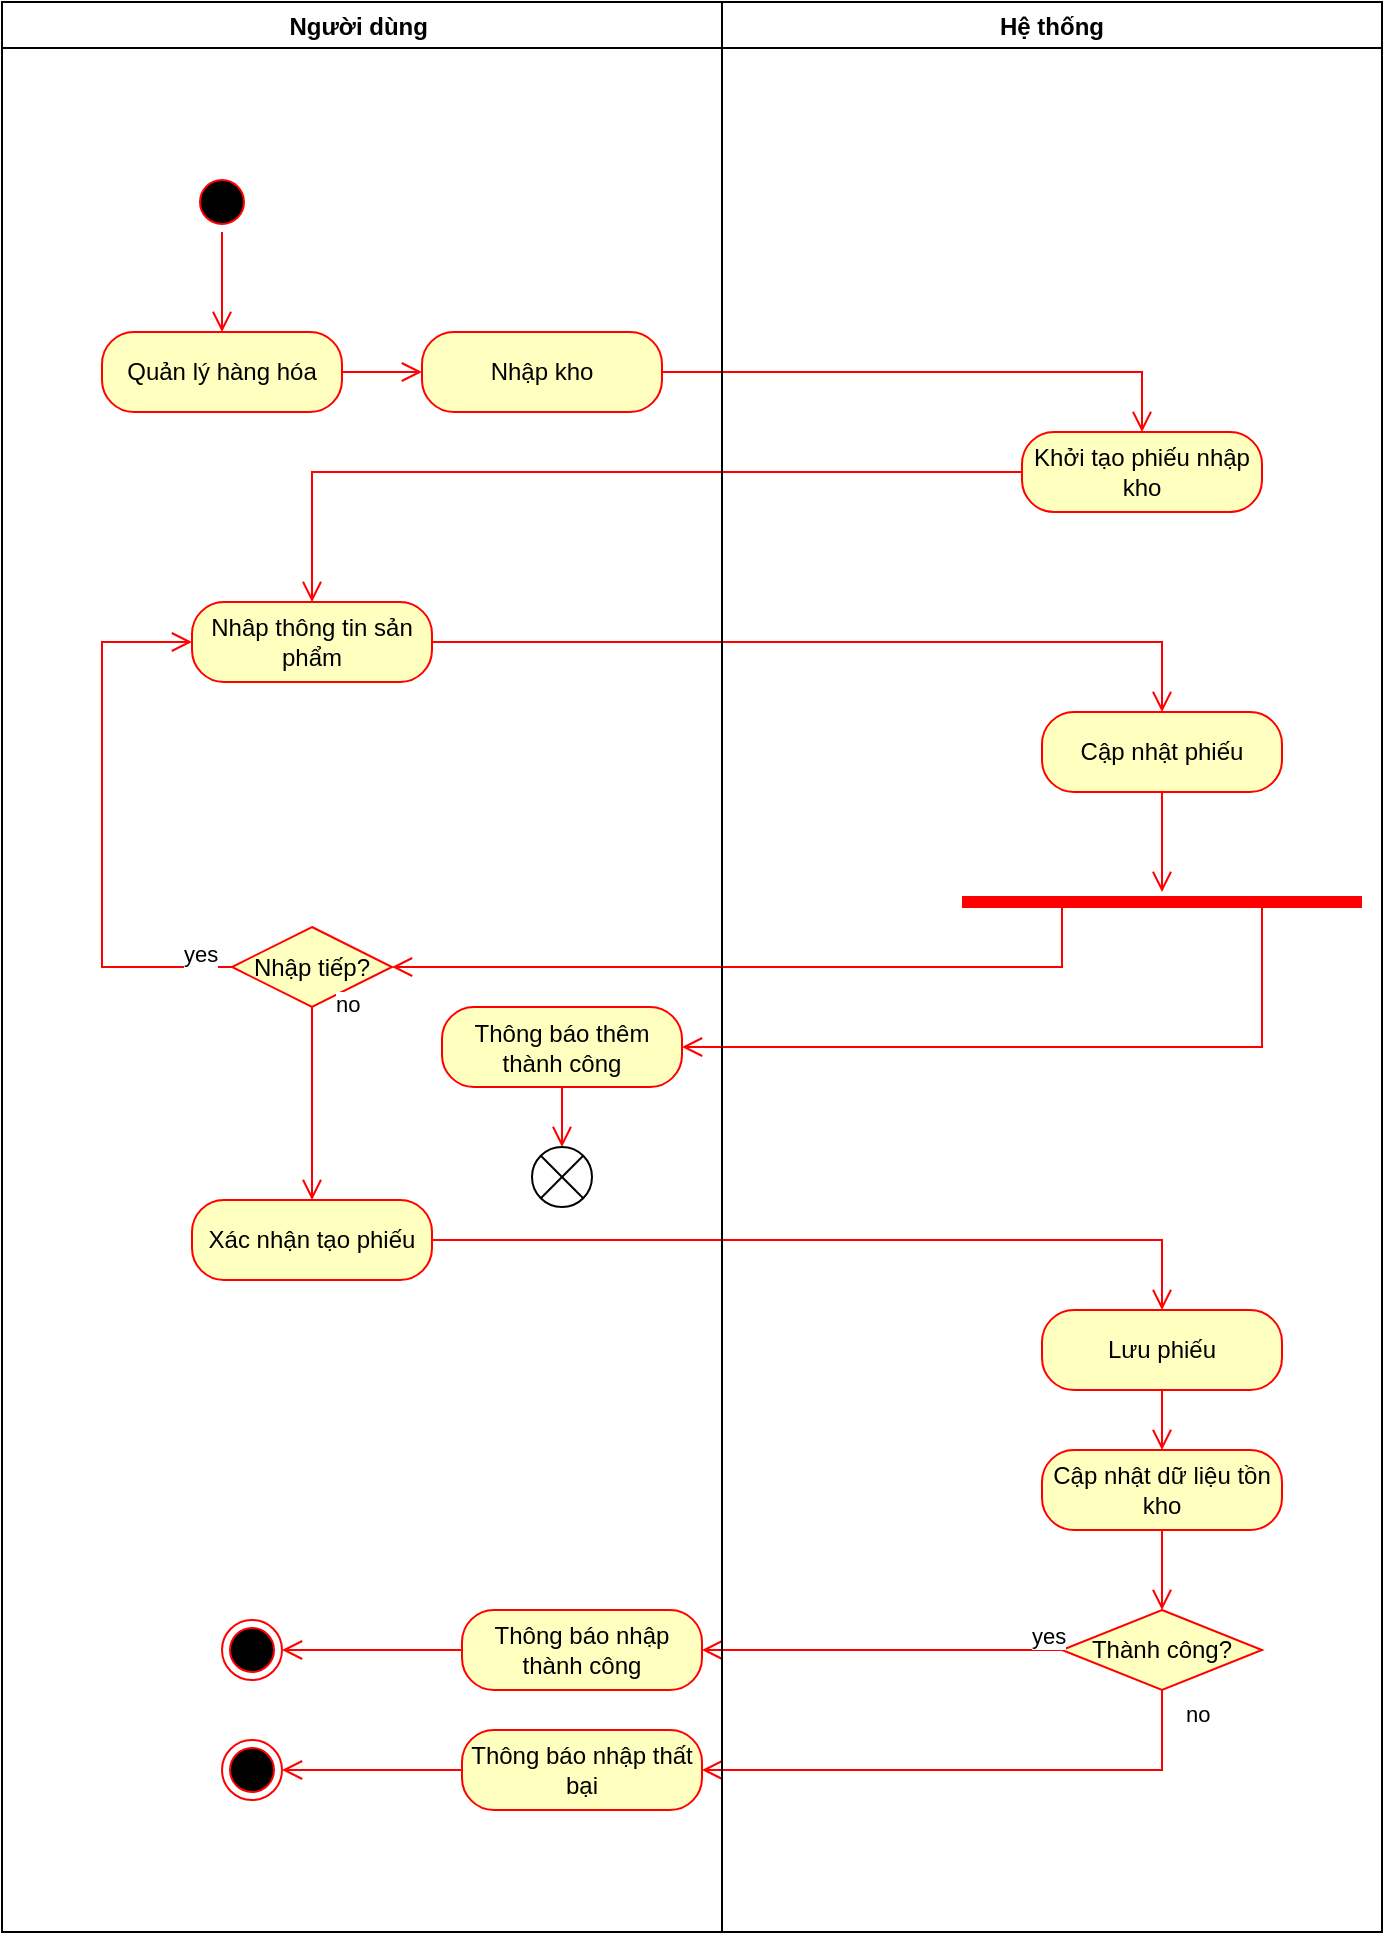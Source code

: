 <mxfile version="16.4.0" type="device"><diagram id="31UACYZxFGC5znf5eEVB" name="Page-1"><mxGraphModel dx="868" dy="561" grid="1" gridSize="10" guides="1" tooltips="1" connect="1" arrows="1" fold="1" page="1" pageScale="1" pageWidth="827" pageHeight="1169" math="0" shadow="0"><root><mxCell id="0"/><mxCell id="1" parent="0"/><mxCell id="YMSVALnyplzQSoRRzIv0-10" value="Khởi tạo phiếu nhập kho" style="rounded=1;whiteSpace=wrap;html=1;arcSize=40;fontColor=#000000;fillColor=#ffffc0;strokeColor=#ff0000;" parent="1" vertex="1"><mxGeometry x="520" y="480" width="120" height="40" as="geometry"/></mxCell><mxCell id="YMSVALnyplzQSoRRzIv0-11" value="Nhâp thông tin sản phẩm" style="rounded=1;whiteSpace=wrap;html=1;arcSize=40;fontColor=#000000;fillColor=#ffffc0;strokeColor=#ff0000;" parent="1" vertex="1"><mxGeometry x="105" y="565" width="120" height="40" as="geometry"/></mxCell><mxCell id="AerGnyCce-qo2X4chqw0-2" value="" style="edgeStyle=orthogonalEdgeStyle;html=1;verticalAlign=bottom;endArrow=open;endSize=8;strokeColor=#ff0000;rounded=0;entryX=0.5;entryY=0;entryDx=0;entryDy=0;exitX=1;exitY=0.5;exitDx=0;exitDy=0;" parent="1" source="YMSVALnyplzQSoRRzIv0-8" target="YMSVALnyplzQSoRRzIv0-10" edge="1"><mxGeometry relative="1" as="geometry"><mxPoint x="175" y="370" as="targetPoint"/><mxPoint x="175" y="330" as="sourcePoint"/></mxGeometry></mxCell><mxCell id="AerGnyCce-qo2X4chqw0-4" value="" style="edgeStyle=orthogonalEdgeStyle;html=1;verticalAlign=bottom;endArrow=open;endSize=8;strokeColor=#ff0000;rounded=0;entryX=0.5;entryY=0;entryDx=0;entryDy=0;exitX=0;exitY=0.5;exitDx=0;exitDy=0;" parent="1" source="YMSVALnyplzQSoRRzIv0-10" target="YMSVALnyplzQSoRRzIv0-11" edge="1"><mxGeometry relative="1" as="geometry"><mxPoint x="590" y="490" as="targetPoint"/><mxPoint x="235" y="460" as="sourcePoint"/></mxGeometry></mxCell><mxCell id="AerGnyCce-qo2X4chqw0-5" value="" style="edgeStyle=orthogonalEdgeStyle;html=1;verticalAlign=bottom;endArrow=open;endSize=8;strokeColor=#ff0000;rounded=0;entryX=0.5;entryY=0;entryDx=0;entryDy=0;exitX=1;exitY=0.5;exitDx=0;exitDy=0;" parent="1" source="YMSVALnyplzQSoRRzIv0-11" target="AerGnyCce-qo2X4chqw0-6" edge="1"><mxGeometry relative="1" as="geometry"><mxPoint x="200" y="775" as="targetPoint"/><mxPoint x="250" y="630" as="sourcePoint"/></mxGeometry></mxCell><mxCell id="AerGnyCce-qo2X4chqw0-6" value="Cập nhật phiếu" style="rounded=1;whiteSpace=wrap;html=1;arcSize=40;fontColor=#000000;fillColor=#ffffc0;strokeColor=#ff0000;" parent="1" vertex="1"><mxGeometry x="530" y="620" width="120" height="40" as="geometry"/></mxCell><mxCell id="AerGnyCce-qo2X4chqw0-8" value="yes" style="edgeStyle=orthogonalEdgeStyle;html=1;align=left;verticalAlign=top;endArrow=open;endSize=8;strokeColor=#ff0000;rounded=0;entryX=0;entryY=0.5;entryDx=0;entryDy=0;" parent="1" source="AerGnyCce-qo2X4chqw0-7" target="YMSVALnyplzQSoRRzIv0-11" edge="1"><mxGeometry x="-0.806" y="-20" relative="1" as="geometry"><mxPoint x="130" y="630" as="targetPoint"/><Array as="points"><mxPoint x="60" y="748"/><mxPoint x="60" y="585"/></Array><mxPoint as="offset"/></mxGeometry></mxCell><mxCell id="AerGnyCce-qo2X4chqw0-9" value="" style="edgeStyle=orthogonalEdgeStyle;html=1;verticalAlign=bottom;endArrow=open;endSize=8;strokeColor=#ff0000;rounded=0;exitX=0.5;exitY=1;exitDx=0;exitDy=0;" parent="1" source="AerGnyCce-qo2X4chqw0-6" target="AerGnyCce-qo2X4chqw0-10" edge="1"><mxGeometry relative="1" as="geometry"><mxPoint x="430" y="960" as="targetPoint"/><mxPoint x="280" y="970" as="sourcePoint"/></mxGeometry></mxCell><mxCell id="AerGnyCce-qo2X4chqw0-10" value="" style="shape=line;html=1;strokeWidth=6;strokeColor=#ff0000;" parent="1" vertex="1"><mxGeometry x="490" y="710" width="200" height="10" as="geometry"/></mxCell><mxCell id="AerGnyCce-qo2X4chqw0-11" value="" style="edgeStyle=orthogonalEdgeStyle;html=1;verticalAlign=bottom;endArrow=open;endSize=8;strokeColor=#ff0000;rounded=0;exitX=0.75;exitY=0.5;exitDx=0;exitDy=0;exitPerimeter=0;entryX=1;entryY=0.5;entryDx=0;entryDy=0;" parent="1" source="AerGnyCce-qo2X4chqw0-10" target="AerGnyCce-qo2X4chqw0-13" edge="1"><mxGeometry relative="1" as="geometry"><mxPoint x="590" y="850" as="targetPoint"/><Array as="points"><mxPoint x="640" y="788"/></Array></mxGeometry></mxCell><mxCell id="AerGnyCce-qo2X4chqw0-12" value="" style="edgeStyle=orthogonalEdgeStyle;html=1;verticalAlign=bottom;endArrow=open;endSize=8;strokeColor=#ff0000;rounded=0;exitX=0.25;exitY=0.5;exitDx=0;exitDy=0;exitPerimeter=0;entryX=1;entryY=0.5;entryDx=0;entryDy=0;" parent="1" source="AerGnyCce-qo2X4chqw0-10" target="AerGnyCce-qo2X4chqw0-7" edge="1"><mxGeometry relative="1" as="geometry"><mxPoint x="600" y="860" as="targetPoint"/><mxPoint x="650" y="755" as="sourcePoint"/><Array as="points"><mxPoint x="540" y="748"/></Array></mxGeometry></mxCell><mxCell id="AerGnyCce-qo2X4chqw0-72" value="Người dùng " style="swimlane;" parent="1" vertex="1"><mxGeometry x="10" y="265" width="360" height="965" as="geometry"/></mxCell><mxCell id="YMSVALnyplzQSoRRzIv0-8" value="Nhập kho" style="rounded=1;whiteSpace=wrap;html=1;arcSize=40;fontColor=#000000;fillColor=#ffffc0;strokeColor=#ff0000;" parent="AerGnyCce-qo2X4chqw0-72" vertex="1"><mxGeometry x="210" y="165" width="120" height="40" as="geometry"/></mxCell><mxCell id="YMSVALnyplzQSoRRzIv0-6" value="Quản lý hàng hóa" style="rounded=1;whiteSpace=wrap;html=1;arcSize=40;fontColor=#000000;fillColor=#ffffc0;strokeColor=#ff0000;" parent="AerGnyCce-qo2X4chqw0-72" vertex="1"><mxGeometry x="50" y="165" width="120" height="40" as="geometry"/></mxCell><mxCell id="AerGnyCce-qo2X4chqw0-3" value="" style="edgeStyle=orthogonalEdgeStyle;html=1;verticalAlign=bottom;endArrow=open;endSize=8;strokeColor=#ff0000;rounded=0;entryX=0;entryY=0.5;entryDx=0;entryDy=0;exitX=1;exitY=0.5;exitDx=0;exitDy=0;" parent="AerGnyCce-qo2X4chqw0-72" source="YMSVALnyplzQSoRRzIv0-6" target="YMSVALnyplzQSoRRzIv0-8" edge="1"><mxGeometry relative="1" as="geometry"><mxPoint x="580" y="225" as="targetPoint"/><mxPoint x="225" y="195" as="sourcePoint"/></mxGeometry></mxCell><mxCell id="G9JyKxJp2Q4Ns6dqA01V-5" value="" style="ellipse;html=1;shape=startState;fillColor=#000000;strokeColor=#ff0000;" parent="AerGnyCce-qo2X4chqw0-72" vertex="1"><mxGeometry x="95" y="85" width="30" height="30" as="geometry"/></mxCell><mxCell id="G9JyKxJp2Q4Ns6dqA01V-6" value="" style="edgeStyle=orthogonalEdgeStyle;html=1;verticalAlign=bottom;endArrow=open;endSize=8;strokeColor=#ff0000;rounded=0;entryX=0.5;entryY=0;entryDx=0;entryDy=0;" parent="AerGnyCce-qo2X4chqw0-72" source="G9JyKxJp2Q4Ns6dqA01V-5" target="YMSVALnyplzQSoRRzIv0-6" edge="1"><mxGeometry relative="1" as="geometry"><mxPoint x="155" y="95" as="targetPoint"/></mxGeometry></mxCell><mxCell id="AerGnyCce-qo2X4chqw0-7" value="Nhập tiếp?" style="rhombus;whiteSpace=wrap;html=1;fillColor=#ffffc0;strokeColor=#ff0000;" parent="AerGnyCce-qo2X4chqw0-72" vertex="1"><mxGeometry x="115" y="462.5" width="80" height="40" as="geometry"/></mxCell><mxCell id="AerGnyCce-qo2X4chqw0-13" value="Thông báo thêm thành công" style="rounded=1;whiteSpace=wrap;html=1;arcSize=40;fontColor=#000000;fillColor=#ffffc0;strokeColor=#ff0000;" parent="AerGnyCce-qo2X4chqw0-72" vertex="1"><mxGeometry x="220" y="502.5" width="120" height="40" as="geometry"/></mxCell><mxCell id="AerGnyCce-qo2X4chqw0-14" value="" style="edgeStyle=orthogonalEdgeStyle;html=1;verticalAlign=bottom;endArrow=open;endSize=8;strokeColor=#ff0000;rounded=0;exitX=0.5;exitY=1;exitDx=0;exitDy=0;entryX=0.5;entryY=0;entryDx=0;entryDy=0;entryPerimeter=0;" parent="AerGnyCce-qo2X4chqw0-72" source="AerGnyCce-qo2X4chqw0-13" target="AerGnyCce-qo2X4chqw0-15" edge="1"><mxGeometry relative="1" as="geometry"><mxPoint x="280" y="597.5" as="targetPoint"/><mxPoint x="640" y="457.5" as="sourcePoint"/><Array as="points"/></mxGeometry></mxCell><mxCell id="AerGnyCce-qo2X4chqw0-15" value="" style="verticalLabelPosition=bottom;verticalAlign=top;html=1;shape=mxgraph.flowchart.or;" parent="AerGnyCce-qo2X4chqw0-72" vertex="1"><mxGeometry x="265" y="572.5" width="30" height="30" as="geometry"/></mxCell><mxCell id="AerGnyCce-qo2X4chqw0-16" value="Xác nhận tạo phiếu" style="rounded=1;whiteSpace=wrap;html=1;arcSize=40;fontColor=#000000;fillColor=#ffffc0;strokeColor=#ff0000;" parent="AerGnyCce-qo2X4chqw0-72" vertex="1"><mxGeometry x="95" y="599" width="120" height="40" as="geometry"/></mxCell><mxCell id="AerGnyCce-qo2X4chqw0-19" value="Cập nhật dữ liệu tồn kho" style="rounded=1;whiteSpace=wrap;html=1;arcSize=40;fontColor=#000000;fillColor=#ffffc0;strokeColor=#ff0000;" parent="AerGnyCce-qo2X4chqw0-72" vertex="1"><mxGeometry x="520" y="724" width="120" height="40" as="geometry"/></mxCell><mxCell id="AerGnyCce-qo2X4chqw0-20" value="" style="edgeStyle=orthogonalEdgeStyle;html=1;verticalAlign=bottom;endArrow=open;endSize=8;strokeColor=#ff0000;rounded=0;exitX=1;exitY=0.5;exitDx=0;exitDy=0;entryX=0.5;entryY=0;entryDx=0;entryDy=0;" parent="AerGnyCce-qo2X4chqw0-72" source="AerGnyCce-qo2X4chqw0-16" target="AerGnyCce-qo2X4chqw0-26" edge="1"><mxGeometry relative="1" as="geometry"><mxPoint x="580" y="684" as="targetPoint"/><mxPoint x="540" y="409" as="sourcePoint"/><Array as="points"><mxPoint x="580" y="619"/></Array></mxGeometry></mxCell><mxCell id="AerGnyCce-qo2X4chqw0-22" value="" style="edgeStyle=orthogonalEdgeStyle;html=1;verticalAlign=bottom;endArrow=open;endSize=8;strokeColor=#ff0000;rounded=0;exitX=0.5;exitY=1;exitDx=0;exitDy=0;entryX=0.5;entryY=0;entryDx=0;entryDy=0;" parent="AerGnyCce-qo2X4chqw0-72" source="AerGnyCce-qo2X4chqw0-19" target="AerGnyCce-qo2X4chqw0-34" edge="1"><mxGeometry relative="1" as="geometry"><mxPoint x="580" y="814" as="targetPoint"/></mxGeometry></mxCell><mxCell id="AerGnyCce-qo2X4chqw0-26" value="Lưu phiếu" style="rounded=1;whiteSpace=wrap;html=1;arcSize=40;fontColor=#000000;fillColor=#ffffc0;strokeColor=#ff0000;" parent="AerGnyCce-qo2X4chqw0-72" vertex="1"><mxGeometry x="520" y="654" width="120" height="40" as="geometry"/></mxCell><mxCell id="AerGnyCce-qo2X4chqw0-27" value="" style="edgeStyle=orthogonalEdgeStyle;html=1;verticalAlign=bottom;endArrow=open;endSize=8;strokeColor=#ff0000;rounded=0;exitX=0.5;exitY=1;exitDx=0;exitDy=0;entryX=0.5;entryY=0;entryDx=0;entryDy=0;" parent="AerGnyCce-qo2X4chqw0-72" source="AerGnyCce-qo2X4chqw0-26" target="AerGnyCce-qo2X4chqw0-19" edge="1"><mxGeometry relative="1" as="geometry"><mxPoint x="560" y="764" as="targetPoint"/><mxPoint x="590" y="824" as="sourcePoint"/></mxGeometry></mxCell><mxCell id="AerGnyCce-qo2X4chqw0-31" value="Thông báo nhập thành công" style="rounded=1;whiteSpace=wrap;html=1;arcSize=40;fontColor=#000000;fillColor=#ffffc0;strokeColor=#ff0000;" parent="AerGnyCce-qo2X4chqw0-72" vertex="1"><mxGeometry x="230" y="804" width="120" height="40" as="geometry"/></mxCell><mxCell id="AerGnyCce-qo2X4chqw0-32" value="" style="edgeStyle=orthogonalEdgeStyle;html=1;verticalAlign=bottom;endArrow=open;endSize=8;strokeColor=#ff0000;rounded=0;exitX=0;exitY=0.5;exitDx=0;exitDy=0;entryX=1;entryY=0.5;entryDx=0;entryDy=0;entryPerimeter=0;" parent="AerGnyCce-qo2X4chqw0-72" source="AerGnyCce-qo2X4chqw0-31" edge="1"><mxGeometry relative="1" as="geometry"><mxPoint x="140" y="824" as="targetPoint"/><mxPoint x="490" y="729" as="sourcePoint"/><Array as="points"><mxPoint x="200" y="824"/><mxPoint x="200" y="824"/></Array></mxGeometry></mxCell><mxCell id="AerGnyCce-qo2X4chqw0-34" value="Thành công?" style="rhombus;whiteSpace=wrap;html=1;fillColor=#ffffc0;strokeColor=#ff0000;" parent="AerGnyCce-qo2X4chqw0-72" vertex="1"><mxGeometry x="530" y="804" width="100" height="40" as="geometry"/></mxCell><mxCell id="AerGnyCce-qo2X4chqw0-35" value="yes" style="edgeStyle=orthogonalEdgeStyle;html=1;align=left;verticalAlign=top;endArrow=open;endSize=8;strokeColor=#ff0000;rounded=0;entryX=1;entryY=0.5;entryDx=0;entryDy=0;" parent="AerGnyCce-qo2X4chqw0-72" source="AerGnyCce-qo2X4chqw0-34" target="AerGnyCce-qo2X4chqw0-31" edge="1"><mxGeometry x="-0.806" y="-20" relative="1" as="geometry"><mxPoint x="345" y="604" as="targetPoint"/><Array as="points"><mxPoint x="400" y="824"/><mxPoint x="400" y="824"/></Array><mxPoint as="offset"/></mxGeometry></mxCell><mxCell id="AerGnyCce-qo2X4chqw0-36" value="no" style="edgeStyle=orthogonalEdgeStyle;html=1;align=left;verticalAlign=bottom;endArrow=open;endSize=8;strokeColor=#ff0000;rounded=0;entryX=1;entryY=0.5;entryDx=0;entryDy=0;exitX=0.5;exitY=1;exitDx=0;exitDy=0;" parent="AerGnyCce-qo2X4chqw0-72" source="AerGnyCce-qo2X4chqw0-34" target="AerGnyCce-qo2X4chqw0-37" edge="1"><mxGeometry x="-0.846" y="10" relative="1" as="geometry"><mxPoint x="405" y="934" as="targetPoint"/><mxPoint as="offset"/><mxPoint x="410" y="859" as="sourcePoint"/></mxGeometry></mxCell><mxCell id="AerGnyCce-qo2X4chqw0-37" value="Thông báo nhập thất bại" style="rounded=1;whiteSpace=wrap;html=1;arcSize=40;fontColor=#000000;fillColor=#ffffc0;strokeColor=#ff0000;" parent="AerGnyCce-qo2X4chqw0-72" vertex="1"><mxGeometry x="230" y="864" width="120" height="40" as="geometry"/></mxCell><mxCell id="AerGnyCce-qo2X4chqw0-38" value="" style="edgeStyle=orthogonalEdgeStyle;html=1;verticalAlign=bottom;endArrow=open;endSize=8;strokeColor=#ff0000;rounded=0;exitX=0;exitY=0.5;exitDx=0;exitDy=0;entryX=1;entryY=0.5;entryDx=0;entryDy=0;entryPerimeter=0;" parent="AerGnyCce-qo2X4chqw0-72" source="AerGnyCce-qo2X4chqw0-37" edge="1"><mxGeometry relative="1" as="geometry"><mxPoint x="140" y="884" as="targetPoint"/><mxPoint x="490" y="789" as="sourcePoint"/><Array as="points"><mxPoint x="200" y="884"/><mxPoint x="200" y="884"/></Array></mxGeometry></mxCell><mxCell id="AerGnyCce-qo2X4chqw0-40" value="" style="ellipse;html=1;shape=endState;fillColor=#000000;strokeColor=#ff0000;" parent="AerGnyCce-qo2X4chqw0-72" vertex="1"><mxGeometry x="110" y="809" width="30" height="30" as="geometry"/></mxCell><mxCell id="AerGnyCce-qo2X4chqw0-41" value="" style="ellipse;html=1;shape=endState;fillColor=#000000;strokeColor=#ff0000;" parent="AerGnyCce-qo2X4chqw0-72" vertex="1"><mxGeometry x="110" y="869" width="30" height="30" as="geometry"/></mxCell><mxCell id="AerGnyCce-qo2X4chqw0-17" value="no" style="edgeStyle=orthogonalEdgeStyle;html=1;align=left;verticalAlign=bottom;endArrow=open;endSize=8;strokeColor=#ff0000;rounded=0;entryX=0.5;entryY=0;entryDx=0;entryDy=0;exitX=0.5;exitY=1;exitDx=0;exitDy=0;" parent="AerGnyCce-qo2X4chqw0-72" source="AerGnyCce-qo2X4chqw0-7" target="AerGnyCce-qo2X4chqw0-16" edge="1"><mxGeometry x="-0.846" y="10" relative="1" as="geometry"><mxPoint x="320" y="665" as="targetPoint"/><mxPoint as="offset"/><mxPoint x="160" y="575" as="sourcePoint"/></mxGeometry></mxCell><mxCell id="AerGnyCce-qo2X4chqw0-86" value="Hệ thống" style="swimlane;" parent="1" vertex="1"><mxGeometry x="370" y="265" width="330" height="965" as="geometry"/></mxCell></root></mxGraphModel></diagram></mxfile>